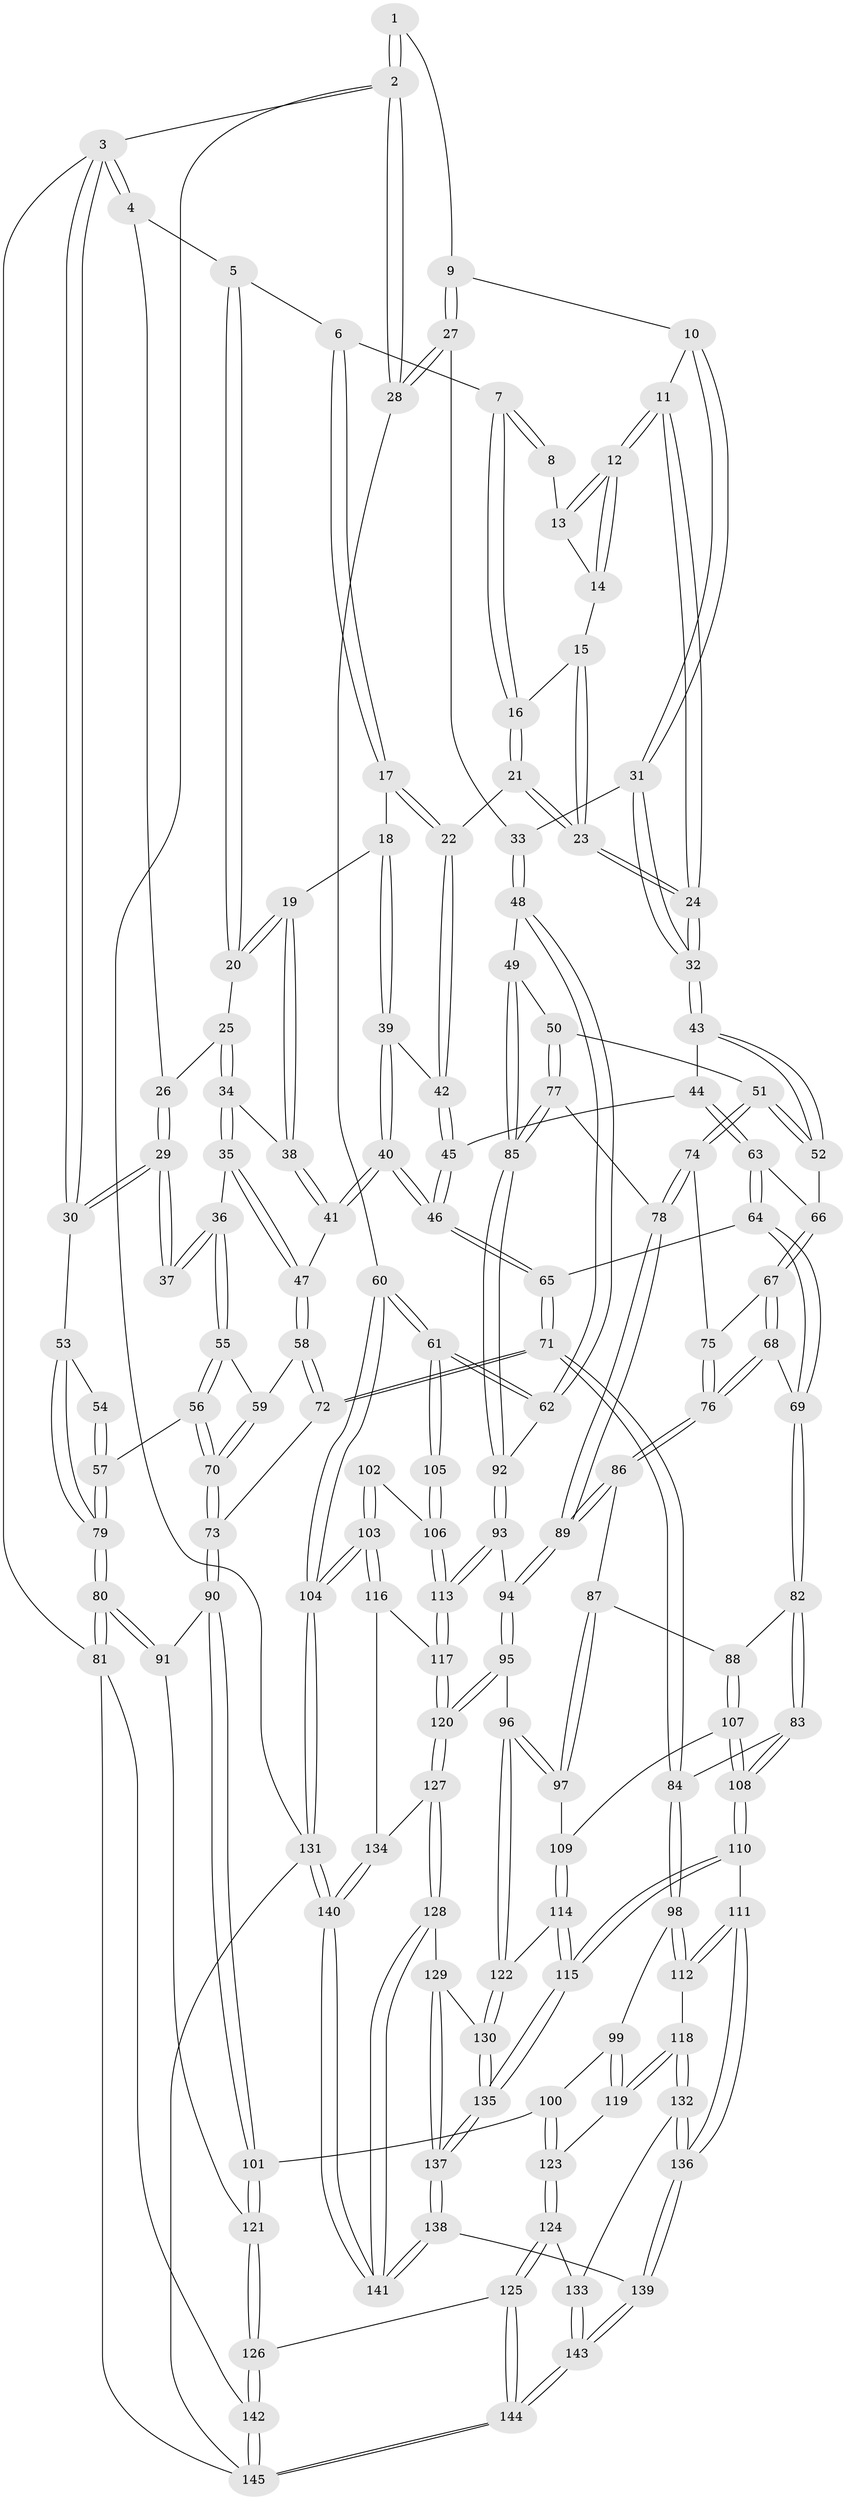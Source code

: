// coarse degree distribution, {8: 0.023255813953488372, 7: 0.11627906976744186, 2: 0.023255813953488372, 3: 0.27906976744186046, 4: 0.27906976744186046, 6: 0.06976744186046512, 5: 0.20930232558139536}
// Generated by graph-tools (version 1.1) at 2025/21/03/04/25 18:21:14]
// undirected, 145 vertices, 359 edges
graph export_dot {
graph [start="1"]
  node [color=gray90,style=filled];
  1 [pos="+0.816559060967619+0"];
  2 [pos="+1+0"];
  3 [pos="+0+0"];
  4 [pos="+0.05275206304160268+0"];
  5 [pos="+0.43474652976213685+0"];
  6 [pos="+0.4609189301150551+0"];
  7 [pos="+0.594058470888025+0"];
  8 [pos="+0.8157954793755419+0"];
  9 [pos="+0.9483216512853259+0.1463825208981248"];
  10 [pos="+0.9111467587381458+0.16094148973224615"];
  11 [pos="+0.894971803720007+0.15899920511263138"];
  12 [pos="+0.8655156411608721+0.1415312418386892"];
  13 [pos="+0.8255254886016772+0"];
  14 [pos="+0.8055214821491098+0.12982827580454212"];
  15 [pos="+0.7908524092235427+0.13324989305418752"];
  16 [pos="+0.6176473110830935+0"];
  17 [pos="+0.47871297266808277+0.1979922786871538"];
  18 [pos="+0.45371710512528135+0.22560594253446137"];
  19 [pos="+0.42108165200391284+0.2256663119394174"];
  20 [pos="+0.3646320739828243+0.14129965264416158"];
  21 [pos="+0.6338433255371256+0.17143412271600855"];
  22 [pos="+0.6124596614644506+0.1990873406668301"];
  23 [pos="+0.7401332797034614+0.21759642894302877"];
  24 [pos="+0.7685548584754519+0.2584636330786659"];
  25 [pos="+0.29133828339404+0.19069487658845913"];
  26 [pos="+0.17369446039849779+0.12366093683138055"];
  27 [pos="+1+0.17704830001615204"];
  28 [pos="+1+0.16107068321683432"];
  29 [pos="+0.1441113854883758+0.2463248183561023"];
  30 [pos="+0+0"];
  31 [pos="+0.8855213902146828+0.31759576325047195"];
  32 [pos="+0.7834376597673487+0.3251214517998794"];
  33 [pos="+0.9132062367186499+0.3304267675318719"];
  34 [pos="+0.30925961790678397+0.27280668227422805"];
  35 [pos="+0.21884039580503606+0.3133038512800303"];
  36 [pos="+0.14397054628540015+0.31871374166002403"];
  37 [pos="+0.13209147763666002+0.3099293146040674"];
  38 [pos="+0.34637312819025484+0.28882221490199006"];
  39 [pos="+0.4929070077167159+0.3008056083368961"];
  40 [pos="+0.4638899849529557+0.42388685620853017"];
  41 [pos="+0.39723253075285525+0.4064120792587207"];
  42 [pos="+0.6013026094662305+0.25918990527963615"];
  43 [pos="+0.765552058454867+0.3506257428382877"];
  44 [pos="+0.7121485393451528+0.36962769954136016"];
  45 [pos="+0.6311672528485796+0.33473143764530955"];
  46 [pos="+0.4840395923209864+0.4426650212445692"];
  47 [pos="+0.33150509290874103+0.43607557447060824"];
  48 [pos="+0.9782422330169048+0.5096563359234758"];
  49 [pos="+0.8883568299105995+0.5067664509532427"];
  50 [pos="+0.8498181568431014+0.5014906255533116"];
  51 [pos="+0.8491957186135602+0.5013471508345886"];
  52 [pos="+0.8254374945008134+0.47006743719606503"];
  53 [pos="+0+0.2614154124861405"];
  54 [pos="+0.11448548639965864+0.31206352636138696"];
  55 [pos="+0.1504369334708387+0.34207168835195473"];
  56 [pos="+0.11603857636806522+0.5343027087406745"];
  57 [pos="+0.02008564594247518+0.5065883910542834"];
  58 [pos="+0.3174220766091365+0.4488981788884078"];
  59 [pos="+0.24172573925057325+0.45644378334913693"];
  60 [pos="+1+0.5581658623675865"];
  61 [pos="+1+0.5527793131646083"];
  62 [pos="+1+0.5349937208108959"];
  63 [pos="+0.6860287399304583+0.43304121265617057"];
  64 [pos="+0.5789736250252335+0.5052343976021784"];
  65 [pos="+0.48486808158319306+0.44458031842920326"];
  66 [pos="+0.7140422492619096+0.48380772546891315"];
  67 [pos="+0.7199339792743966+0.530400997445287"];
  68 [pos="+0.6183544425908314+0.5363202697144702"];
  69 [pos="+0.5827108900755996+0.5133572478892219"];
  70 [pos="+0.15491000530590754+0.5686129187689063"];
  71 [pos="+0.4007675512113158+0.6436898988358863"];
  72 [pos="+0.3154093113667621+0.6021096227633121"];
  73 [pos="+0.17388331759698852+0.6187050476452651"];
  74 [pos="+0.7619448997099205+0.5630312517099828"];
  75 [pos="+0.7273105833479213+0.5376252743054025"];
  76 [pos="+0.6546258915010543+0.5944687109548921"];
  77 [pos="+0.8268938805595776+0.6298390459675299"];
  78 [pos="+0.7605587884789239+0.5712070142500858"];
  79 [pos="+0+0.5147408546327872"];
  80 [pos="+0+0.7598525373053097"];
  81 [pos="+0+0.7933724576529213"];
  82 [pos="+0.5612926844974135+0.5968307808719105"];
  83 [pos="+0.4286223249907578+0.6676843026908719"];
  84 [pos="+0.40851602246394464+0.659053218980062"];
  85 [pos="+0.8359013403773912+0.6435291277363283"];
  86 [pos="+0.6792446728551996+0.6539846120577719"];
  87 [pos="+0.6751190126074014+0.656548565665349"];
  88 [pos="+0.6157512174501768+0.6847156271034541"];
  89 [pos="+0.7134697794927738+0.6540028811173845"];
  90 [pos="+0.1556952931832547+0.6673668263236129"];
  91 [pos="+0.09189385454314054+0.704837575205591"];
  92 [pos="+0.8560159126434497+0.7006699625034193"];
  93 [pos="+0.8503030584368064+0.7142192693492747"];
  94 [pos="+0.7376308960596665+0.6775765808881079"];
  95 [pos="+0.7117852335655136+0.7957431007140613"];
  96 [pos="+0.7111067681924433+0.7956636444092725"];
  97 [pos="+0.6879264855782735+0.7760973179889723"];
  98 [pos="+0.3601731324191173+0.7308644457628205"];
  99 [pos="+0.313720511167427+0.7477956732943455"];
  100 [pos="+0.23182143069073463+0.7585953239070206"];
  101 [pos="+0.22752523071267997+0.7564023250349272"];
  102 [pos="+0.9690259095954713+0.7418492730082392"];
  103 [pos="+1+0.835785365997921"];
  104 [pos="+1+0.9254397844160273"];
  105 [pos="+0.9544007122374362+0.7140545368932636"];
  106 [pos="+0.8660307871942426+0.7205249114863533"];
  107 [pos="+0.6023598309553996+0.7040646334122714"];
  108 [pos="+0.48763058007434534+0.7203626131161647"];
  109 [pos="+0.6135352733941392+0.7367127408015798"];
  110 [pos="+0.5003776937869651+0.8510794515551006"];
  111 [pos="+0.46567780092385336+0.8655006046408668"];
  112 [pos="+0.38131483312552567+0.834474232924711"];
  113 [pos="+0.8519270637067355+0.7204559539479296"];
  114 [pos="+0.5985507213448075+0.8250687052538161"];
  115 [pos="+0.5282434272666701+0.8627800991299724"];
  116 [pos="+0.8843998856806583+0.7918442036665347"];
  117 [pos="+0.8521276802497014+0.7331075016694495"];
  118 [pos="+0.3416952997305818+0.8595779302951273"];
  119 [pos="+0.3114638403257033+0.8372526583180434"];
  120 [pos="+0.7396741615228073+0.8163352087645789"];
  121 [pos="+0.13555252380364297+0.8854808077635822"];
  122 [pos="+0.633234096743079+0.8341254319827458"];
  123 [pos="+0.25565657605319175+0.8243518707253216"];
  124 [pos="+0.23755062536727214+0.8905624371254836"];
  125 [pos="+0.14448931418458852+0.9022591994340718"];
  126 [pos="+0.13446469483788837+0.8923076367652085"];
  127 [pos="+0.7524679997289199+0.8729509406474858"];
  128 [pos="+0.7295983792752373+0.9053754906871317"];
  129 [pos="+0.6993046768496245+0.917330652288495"];
  130 [pos="+0.6551975799559969+0.874581961487577"];
  131 [pos="+1+1"];
  132 [pos="+0.3273073815027301+0.8962251900755401"];
  133 [pos="+0.2794737849682211+0.9201727266975318"];
  134 [pos="+0.850804096471434+0.8833489805050493"];
  135 [pos="+0.5622513809431073+0.9273985180224271"];
  136 [pos="+0.4113301861203965+0.9730836727013285"];
  137 [pos="+0.6016883364568687+1"];
  138 [pos="+0.5790632865517731+1"];
  139 [pos="+0.4101468267125668+1"];
  140 [pos="+1+1"];
  141 [pos="+1+1"];
  142 [pos="+0.008116806444007037+0.8946563293066144"];
  143 [pos="+0.26848972289739137+1"];
  144 [pos="+0.20927480309207375+1"];
  145 [pos="+0.1827185232279126+1"];
  1 -- 2;
  1 -- 2;
  1 -- 9;
  2 -- 3;
  2 -- 28;
  2 -- 28;
  2 -- 131;
  3 -- 4;
  3 -- 4;
  3 -- 30;
  3 -- 30;
  3 -- 81;
  4 -- 5;
  4 -- 26;
  5 -- 6;
  5 -- 20;
  5 -- 20;
  6 -- 7;
  6 -- 17;
  6 -- 17;
  7 -- 8;
  7 -- 8;
  7 -- 16;
  7 -- 16;
  8 -- 13;
  9 -- 10;
  9 -- 27;
  9 -- 27;
  10 -- 11;
  10 -- 31;
  10 -- 31;
  11 -- 12;
  11 -- 12;
  11 -- 24;
  11 -- 24;
  12 -- 13;
  12 -- 13;
  12 -- 14;
  12 -- 14;
  13 -- 14;
  14 -- 15;
  15 -- 16;
  15 -- 23;
  15 -- 23;
  16 -- 21;
  16 -- 21;
  17 -- 18;
  17 -- 22;
  17 -- 22;
  18 -- 19;
  18 -- 39;
  18 -- 39;
  19 -- 20;
  19 -- 20;
  19 -- 38;
  19 -- 38;
  20 -- 25;
  21 -- 22;
  21 -- 23;
  21 -- 23;
  22 -- 42;
  22 -- 42;
  23 -- 24;
  23 -- 24;
  24 -- 32;
  24 -- 32;
  25 -- 26;
  25 -- 34;
  25 -- 34;
  26 -- 29;
  26 -- 29;
  27 -- 28;
  27 -- 28;
  27 -- 33;
  28 -- 60;
  29 -- 30;
  29 -- 30;
  29 -- 37;
  29 -- 37;
  30 -- 53;
  31 -- 32;
  31 -- 32;
  31 -- 33;
  32 -- 43;
  32 -- 43;
  33 -- 48;
  33 -- 48;
  34 -- 35;
  34 -- 35;
  34 -- 38;
  35 -- 36;
  35 -- 47;
  35 -- 47;
  36 -- 37;
  36 -- 37;
  36 -- 55;
  36 -- 55;
  38 -- 41;
  38 -- 41;
  39 -- 40;
  39 -- 40;
  39 -- 42;
  40 -- 41;
  40 -- 41;
  40 -- 46;
  40 -- 46;
  41 -- 47;
  42 -- 45;
  42 -- 45;
  43 -- 44;
  43 -- 52;
  43 -- 52;
  44 -- 45;
  44 -- 63;
  44 -- 63;
  45 -- 46;
  45 -- 46;
  46 -- 65;
  46 -- 65;
  47 -- 58;
  47 -- 58;
  48 -- 49;
  48 -- 62;
  48 -- 62;
  49 -- 50;
  49 -- 85;
  49 -- 85;
  50 -- 51;
  50 -- 77;
  50 -- 77;
  51 -- 52;
  51 -- 52;
  51 -- 74;
  51 -- 74;
  52 -- 66;
  53 -- 54;
  53 -- 79;
  53 -- 79;
  54 -- 57;
  54 -- 57;
  55 -- 56;
  55 -- 56;
  55 -- 59;
  56 -- 57;
  56 -- 70;
  56 -- 70;
  57 -- 79;
  57 -- 79;
  58 -- 59;
  58 -- 72;
  58 -- 72;
  59 -- 70;
  59 -- 70;
  60 -- 61;
  60 -- 61;
  60 -- 104;
  60 -- 104;
  61 -- 62;
  61 -- 62;
  61 -- 105;
  61 -- 105;
  62 -- 92;
  63 -- 64;
  63 -- 64;
  63 -- 66;
  64 -- 65;
  64 -- 69;
  64 -- 69;
  65 -- 71;
  65 -- 71;
  66 -- 67;
  66 -- 67;
  67 -- 68;
  67 -- 68;
  67 -- 75;
  68 -- 69;
  68 -- 76;
  68 -- 76;
  69 -- 82;
  69 -- 82;
  70 -- 73;
  70 -- 73;
  71 -- 72;
  71 -- 72;
  71 -- 84;
  71 -- 84;
  72 -- 73;
  73 -- 90;
  73 -- 90;
  74 -- 75;
  74 -- 78;
  74 -- 78;
  75 -- 76;
  75 -- 76;
  76 -- 86;
  76 -- 86;
  77 -- 78;
  77 -- 85;
  77 -- 85;
  78 -- 89;
  78 -- 89;
  79 -- 80;
  79 -- 80;
  80 -- 81;
  80 -- 81;
  80 -- 91;
  80 -- 91;
  81 -- 142;
  81 -- 145;
  82 -- 83;
  82 -- 83;
  82 -- 88;
  83 -- 84;
  83 -- 108;
  83 -- 108;
  84 -- 98;
  84 -- 98;
  85 -- 92;
  85 -- 92;
  86 -- 87;
  86 -- 89;
  86 -- 89;
  87 -- 88;
  87 -- 97;
  87 -- 97;
  88 -- 107;
  88 -- 107;
  89 -- 94;
  89 -- 94;
  90 -- 91;
  90 -- 101;
  90 -- 101;
  91 -- 121;
  92 -- 93;
  92 -- 93;
  93 -- 94;
  93 -- 113;
  93 -- 113;
  94 -- 95;
  94 -- 95;
  95 -- 96;
  95 -- 120;
  95 -- 120;
  96 -- 97;
  96 -- 97;
  96 -- 122;
  96 -- 122;
  97 -- 109;
  98 -- 99;
  98 -- 112;
  98 -- 112;
  99 -- 100;
  99 -- 119;
  99 -- 119;
  100 -- 101;
  100 -- 123;
  100 -- 123;
  101 -- 121;
  101 -- 121;
  102 -- 103;
  102 -- 103;
  102 -- 106;
  103 -- 104;
  103 -- 104;
  103 -- 116;
  103 -- 116;
  104 -- 131;
  104 -- 131;
  105 -- 106;
  105 -- 106;
  106 -- 113;
  106 -- 113;
  107 -- 108;
  107 -- 108;
  107 -- 109;
  108 -- 110;
  108 -- 110;
  109 -- 114;
  109 -- 114;
  110 -- 111;
  110 -- 115;
  110 -- 115;
  111 -- 112;
  111 -- 112;
  111 -- 136;
  111 -- 136;
  112 -- 118;
  113 -- 117;
  113 -- 117;
  114 -- 115;
  114 -- 115;
  114 -- 122;
  115 -- 135;
  115 -- 135;
  116 -- 117;
  116 -- 134;
  117 -- 120;
  117 -- 120;
  118 -- 119;
  118 -- 119;
  118 -- 132;
  118 -- 132;
  119 -- 123;
  120 -- 127;
  120 -- 127;
  121 -- 126;
  121 -- 126;
  122 -- 130;
  122 -- 130;
  123 -- 124;
  123 -- 124;
  124 -- 125;
  124 -- 125;
  124 -- 133;
  125 -- 126;
  125 -- 144;
  125 -- 144;
  126 -- 142;
  126 -- 142;
  127 -- 128;
  127 -- 128;
  127 -- 134;
  128 -- 129;
  128 -- 141;
  128 -- 141;
  129 -- 130;
  129 -- 137;
  129 -- 137;
  130 -- 135;
  130 -- 135;
  131 -- 140;
  131 -- 140;
  131 -- 145;
  132 -- 133;
  132 -- 136;
  132 -- 136;
  133 -- 143;
  133 -- 143;
  134 -- 140;
  134 -- 140;
  135 -- 137;
  135 -- 137;
  136 -- 139;
  136 -- 139;
  137 -- 138;
  137 -- 138;
  138 -- 139;
  138 -- 141;
  138 -- 141;
  139 -- 143;
  139 -- 143;
  140 -- 141;
  140 -- 141;
  142 -- 145;
  142 -- 145;
  143 -- 144;
  143 -- 144;
  144 -- 145;
  144 -- 145;
}

